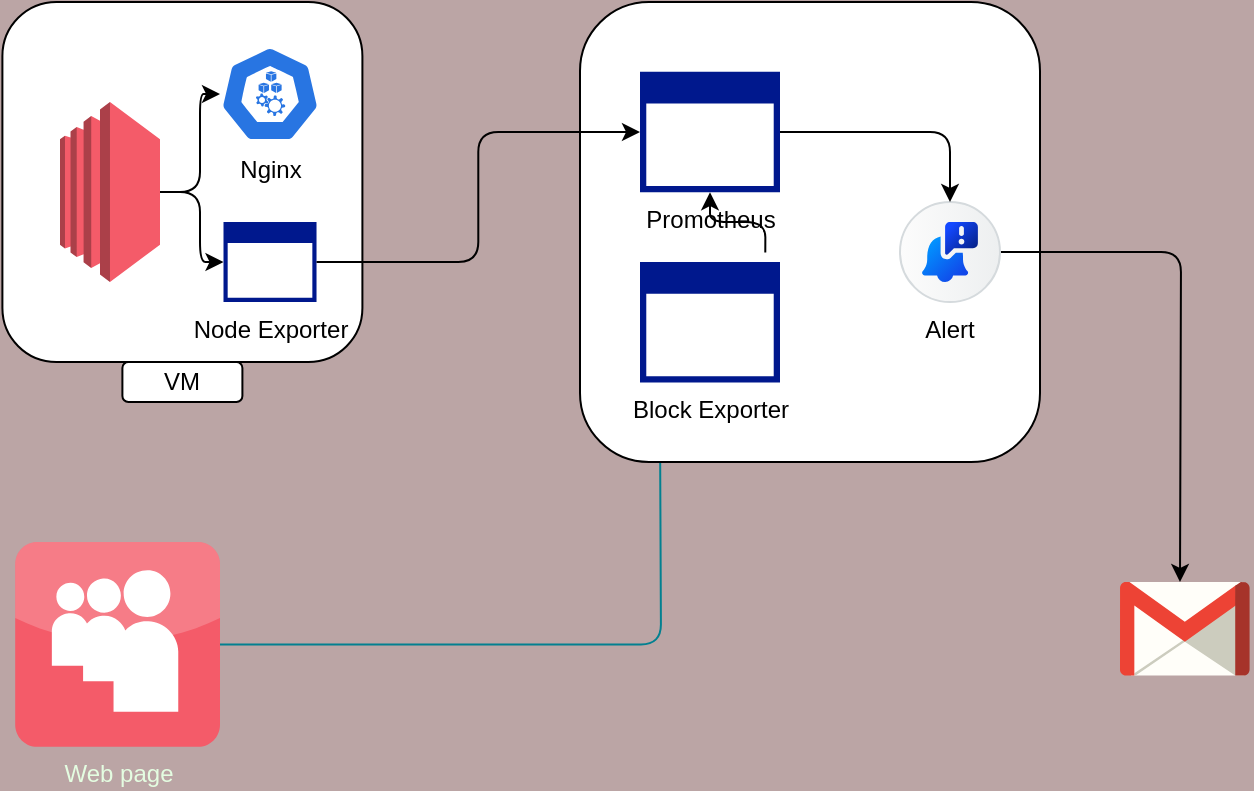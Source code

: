 <mxfile version="24.7.1" type="github">
  <diagram id="prtHgNgQTEPvFCAcTncT" name="Page-1">
    <mxGraphModel dx="794" dy="446" grid="1" gridSize="10" guides="1" tooltips="1" connect="1" arrows="1" fold="1" page="1" pageScale="1" pageWidth="827" pageHeight="1169" background="#bba5a5" math="0" shadow="0">
      <root>
        <mxCell id="0" />
        <mxCell id="1" parent="0" />
        <mxCell id="L_kFV0kyFGdSUB6Dp24M-13" style="edgeStyle=orthogonalEdgeStyle;rounded=1;orthogonalLoop=1;jettySize=auto;html=1;strokeColor=#028090;labelBackgroundColor=none;fontColor=default;" edge="1" parent="1" source="L_kFV0kyFGdSUB6Dp24M-7">
          <mxGeometry relative="1" as="geometry">
            <mxPoint x="360" y="240" as="targetPoint" />
          </mxGeometry>
        </mxCell>
        <mxCell id="L_kFV0kyFGdSUB6Dp24M-7" value="Web page" style="dashed=0;outlineConnect=0;html=1;align=center;labelPosition=center;verticalLabelPosition=bottom;verticalAlign=top;shape=mxgraph.webicons.myspace;fillColor=#F45B69;strokeColor=#028090;fontColor=#E4FDE1;labelBackgroundColor=none;rounded=1;" vertex="1" parent="1">
          <mxGeometry x="37.6" y="300" width="102.4" height="102.4" as="geometry" />
        </mxCell>
        <mxCell id="L_kFV0kyFGdSUB6Dp24M-8" value="" style="dashed=0;outlineConnect=0;html=1;align=center;labelPosition=center;verticalLabelPosition=bottom;verticalAlign=top;shape=mxgraph.weblogos.gmail;strokeColor=#028090;fontColor=#E4FDE1;fillColor=#F45B69;labelBackgroundColor=none;rounded=1;" vertex="1" parent="1">
          <mxGeometry x="590" y="320" width="64.8" height="46.8" as="geometry" />
        </mxCell>
        <mxCell id="L_kFV0kyFGdSUB6Dp24M-15" value="" style="whiteSpace=wrap;html=1;aspect=fixed;rounded=1;" vertex="1" parent="1">
          <mxGeometry x="31.2" y="30" width="180" height="180" as="geometry" />
        </mxCell>
        <mxCell id="L_kFV0kyFGdSUB6Dp24M-14" value="" style="whiteSpace=wrap;html=1;aspect=fixed;rounded=1;" vertex="1" parent="1">
          <mxGeometry x="320" y="30" width="230" height="230" as="geometry" />
        </mxCell>
        <mxCell id="L_kFV0kyFGdSUB6Dp24M-34" style="edgeStyle=orthogonalEdgeStyle;rounded=1;orthogonalLoop=1;jettySize=auto;html=1;" edge="1" parent="1" source="L_kFV0kyFGdSUB6Dp24M-10" target="L_kFV0kyFGdSUB6Dp24M-29">
          <mxGeometry relative="1" as="geometry" />
        </mxCell>
        <mxCell id="L_kFV0kyFGdSUB6Dp24M-35" style="edgeStyle=orthogonalEdgeStyle;rounded=1;orthogonalLoop=1;jettySize=auto;html=1;" edge="1" parent="1" source="L_kFV0kyFGdSUB6Dp24M-10" target="L_kFV0kyFGdSUB6Dp24M-20">
          <mxGeometry relative="1" as="geometry" />
        </mxCell>
        <mxCell id="L_kFV0kyFGdSUB6Dp24M-10" value="" style="outlineConnect=0;dashed=0;verticalLabelPosition=bottom;verticalAlign=top;align=center;html=1;shape=mxgraph.aws3.ec2;fillColor=#F45B69;strokeColor=#028090;fontColor=#E4FDE1;labelBackgroundColor=none;rounded=1;" vertex="1" parent="1">
          <mxGeometry x="60" y="80" width="50" height="90" as="geometry" />
        </mxCell>
        <object label="Block Exporter" id="L_kFV0kyFGdSUB6Dp24M-18">
          <mxCell style="sketch=0;aspect=fixed;pointerEvents=1;shadow=0;dashed=0;html=1;strokeColor=none;labelPosition=center;verticalLabelPosition=bottom;verticalAlign=top;align=center;fillColor=#00188D;shape=mxgraph.mscae.enterprise.application_blank;rounded=1;" vertex="1" parent="1">
            <mxGeometry x="350" y="160" width="70" height="60.2" as="geometry" />
          </mxCell>
        </object>
        <object label="Node Exporter" id="L_kFV0kyFGdSUB6Dp24M-20">
          <mxCell style="sketch=0;aspect=fixed;pointerEvents=1;shadow=0;dashed=0;html=1;strokeColor=none;labelPosition=center;verticalLabelPosition=bottom;verticalAlign=top;align=center;fillColor=#00188D;shape=mxgraph.mscae.enterprise.application_blank;rounded=1;" vertex="1" parent="1">
            <mxGeometry x="141.75" y="140" width="46.51" height="40" as="geometry" />
          </mxCell>
        </object>
        <mxCell id="L_kFV0kyFGdSUB6Dp24M-25" value="" style="edgeStyle=orthogonalEdgeStyle;rounded=1;orthogonalLoop=1;jettySize=auto;html=1;exitX=0.895;exitY=-0.078;exitDx=0;exitDy=0;exitPerimeter=0;" edge="1" parent="1" source="L_kFV0kyFGdSUB6Dp24M-18" target="L_kFV0kyFGdSUB6Dp24M-17">
          <mxGeometry relative="1" as="geometry">
            <mxPoint x="430" y="110" as="sourcePoint" />
          </mxGeometry>
        </mxCell>
        <mxCell id="L_kFV0kyFGdSUB6Dp24M-28" style="edgeStyle=orthogonalEdgeStyle;rounded=1;orthogonalLoop=1;jettySize=auto;html=1;" edge="1" parent="1" source="L_kFV0kyFGdSUB6Dp24M-21">
          <mxGeometry relative="1" as="geometry">
            <mxPoint x="620" y="320" as="targetPoint" />
          </mxGeometry>
        </mxCell>
        <mxCell id="L_kFV0kyFGdSUB6Dp24M-21" value="Alert" style="shape=mxgraph.sap.icon;labelPosition=center;verticalLabelPosition=bottom;align=center;verticalAlign=top;strokeWidth=1;strokeColor=#D5DADD;fillColor=#EDEFF0;gradientColor=#FCFCFC;gradientDirection=west;aspect=fixed;SAPIcon=SAP_Alert_Notification_service_for_SAP_BTP;rounded=1;" vertex="1" parent="1">
          <mxGeometry x="480" y="130" width="50" height="50" as="geometry" />
        </mxCell>
        <mxCell id="L_kFV0kyFGdSUB6Dp24M-26" value="" style="edgeStyle=orthogonalEdgeStyle;rounded=1;orthogonalLoop=1;jettySize=auto;html=1;" edge="1" parent="1" source="L_kFV0kyFGdSUB6Dp24M-17" target="L_kFV0kyFGdSUB6Dp24M-21">
          <mxGeometry relative="1" as="geometry" />
        </mxCell>
        <object label="Promotheus" id="L_kFV0kyFGdSUB6Dp24M-17">
          <mxCell style="sketch=0;aspect=fixed;pointerEvents=1;shadow=0;dashed=0;html=1;strokeColor=none;labelPosition=center;verticalLabelPosition=bottom;verticalAlign=top;align=center;fillColor=#00188D;shape=mxgraph.mscae.enterprise.application_blank;rounded=1;" vertex="1" parent="1">
            <mxGeometry x="350" y="64.9" width="70" height="60.2" as="geometry" />
          </mxCell>
        </object>
        <mxCell id="L_kFV0kyFGdSUB6Dp24M-27" style="edgeStyle=orthogonalEdgeStyle;rounded=1;orthogonalLoop=1;jettySize=auto;html=1;exitX=0.5;exitY=1;exitDx=0;exitDy=0;" edge="1" parent="1" source="L_kFV0kyFGdSUB6Dp24M-14" target="L_kFV0kyFGdSUB6Dp24M-14">
          <mxGeometry relative="1" as="geometry" />
        </mxCell>
        <mxCell id="L_kFV0kyFGdSUB6Dp24M-29" value="Nginx" style="aspect=fixed;sketch=0;html=1;dashed=0;whitespace=wrap;verticalLabelPosition=bottom;verticalAlign=top;fillColor=#2875E2;strokeColor=#ffffff;points=[[0.005,0.63,0],[0.1,0.2,0],[0.9,0.2,0],[0.5,0,0],[0.995,0.63,0],[0.72,0.99,0],[0.5,1,0],[0.28,0.99,0]];shape=mxgraph.kubernetes.icon2;prIcon=k_proxy;rounded=1;" vertex="1" parent="1">
          <mxGeometry x="140" y="52" width="50" height="48" as="geometry" />
        </mxCell>
        <mxCell id="L_kFV0kyFGdSUB6Dp24M-33" style="edgeStyle=orthogonalEdgeStyle;rounded=1;orthogonalLoop=1;jettySize=auto;html=1;entryX=0;entryY=0.5;entryDx=0;entryDy=0;entryPerimeter=0;" edge="1" parent="1" source="L_kFV0kyFGdSUB6Dp24M-20" target="L_kFV0kyFGdSUB6Dp24M-17">
          <mxGeometry relative="1" as="geometry" />
        </mxCell>
        <object label="VM" id="L_kFV0kyFGdSUB6Dp24M-36">
          <mxCell style="rounded=1;whiteSpace=wrap;html=1;" vertex="1" parent="1">
            <mxGeometry x="91.2" y="210" width="60" height="20" as="geometry" />
          </mxCell>
        </object>
      </root>
    </mxGraphModel>
  </diagram>
</mxfile>
